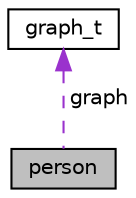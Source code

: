digraph "person"
{
  edge [fontname="Helvetica",fontsize="10",labelfontname="Helvetica",labelfontsize="10"];
  node [fontname="Helvetica",fontsize="10",shape=record];
  Node1 [label="person",height=0.2,width=0.4,color="black", fillcolor="grey75", style="filled", fontcolor="black"];
  Node2 -> Node1 [dir="back",color="darkorchid3",fontsize="10",style="dashed",label=" graph" ,fontname="Helvetica"];
  Node2 [label="graph_t",height=0.2,width=0.4,color="black", fillcolor="white", style="filled",URL="$structgraph__t.html"];
}
